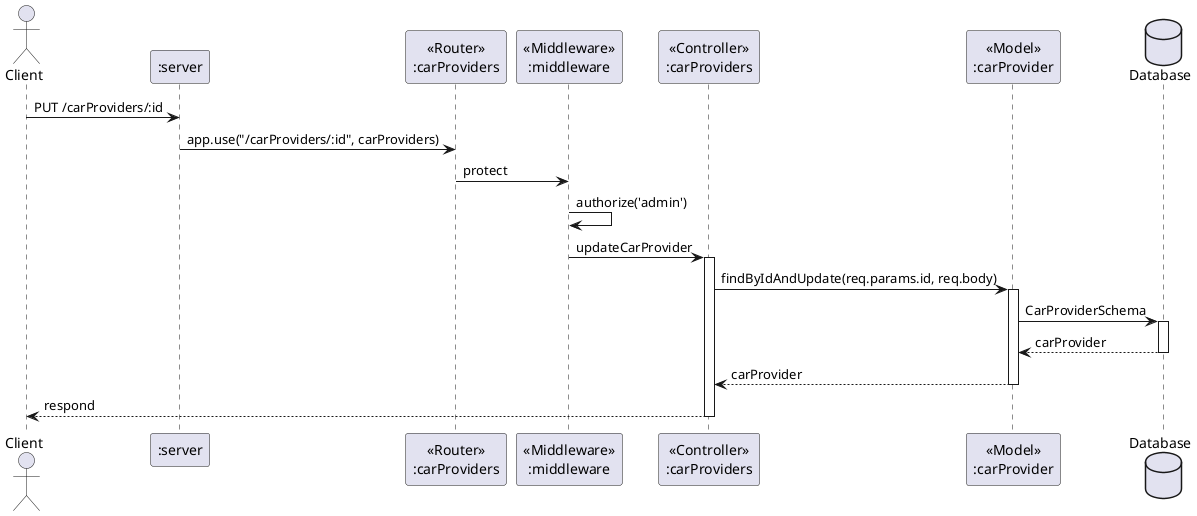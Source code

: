 @startuml PUT /carProviders/:id
actor       Client       as client
participant ":server" as server 
participant "<<Router>>\n:carProviders" as carProviders_router 
participant "<<Middleware>>\n:middleware" as middleware 
participant "<<Controller>>\n:carProviders" as carProviders_con 
participant "<<Model>>\n:carProvider" as carProviders_model 
database Database as db

client -> server : PUT /carProviders/:id

server -> carProviders_router : app.use("/carProviders/:id", carProviders)
carProviders_router -> middleware : protect 
middleware -> middleware : authorize('admin')
middleware -> carProviders_con  : updateCarProvider
activate carProviders_con
    carProviders_con -> carProviders_model : findByIdAndUpdate(req.params.id, req.body)
    activate carProviders_model
    carProviders_model -> db : CarProviderSchema
        activate db
        db --> carProviders_model : carProvider
        deactivate db
    carProviders_model --> carProviders_con : carProvider
    deactivate carProviders_model

carProviders_con --> client :respond
deactivate carProviders_con

@enduml